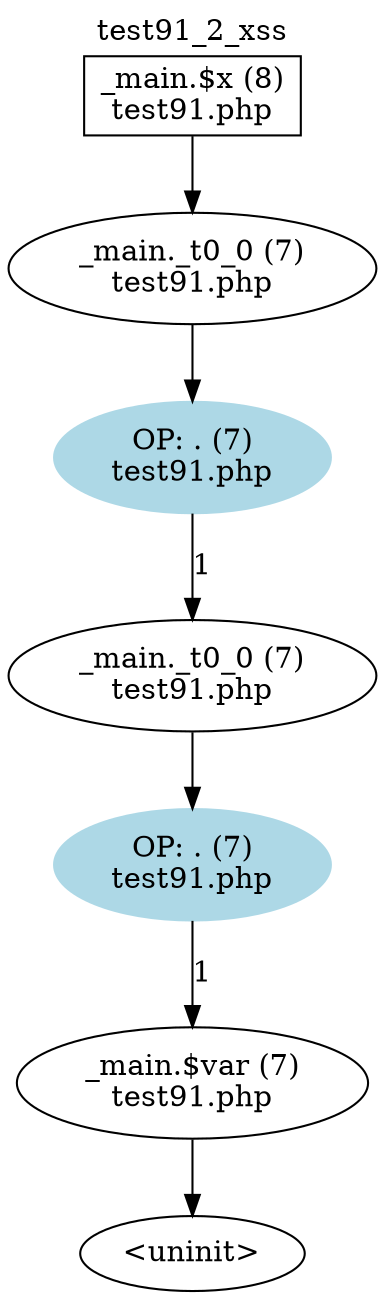 digraph cfg {
  label="test91_2_xss";
  labelloc=t;
  n1 [shape=box, label="_main.$x (8)\ntest91.php"];
  n2 [shape=ellipse, label="_main._t0_0 (7)\ntest91.php"];
  n3 [shape=ellipse, label="OP: . (7)\ntest91.php",style=filled,color=lightblue];
  n4 [shape=ellipse, label="_main._t0_0 (7)\ntest91.php"];
  n5 [shape=ellipse, label="OP: . (7)\ntest91.php",style=filled,color=lightblue];
  n6 [shape=ellipse, label="_main.$var (7)\ntest91.php"];
  n7 [shape=ellipse, label="<uninit>"];
  n1 -> n2;
  n2 -> n3;
  n3 -> n4[label="1"];
  n4 -> n5;
  n5 -> n6[label="1"];
  n6 -> n7;
}
